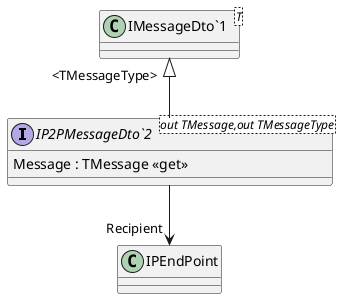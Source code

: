 @startuml
interface "IP2PMessageDto`2"<out TMessage,out TMessageType> {
    Message : TMessage <<get>>
}
class "IMessageDto`1"<T> {
}
"IMessageDto`1" "<TMessageType>" <|-- "IP2PMessageDto`2"
"IP2PMessageDto`2" --> "Recipient" IPEndPoint
@enduml
